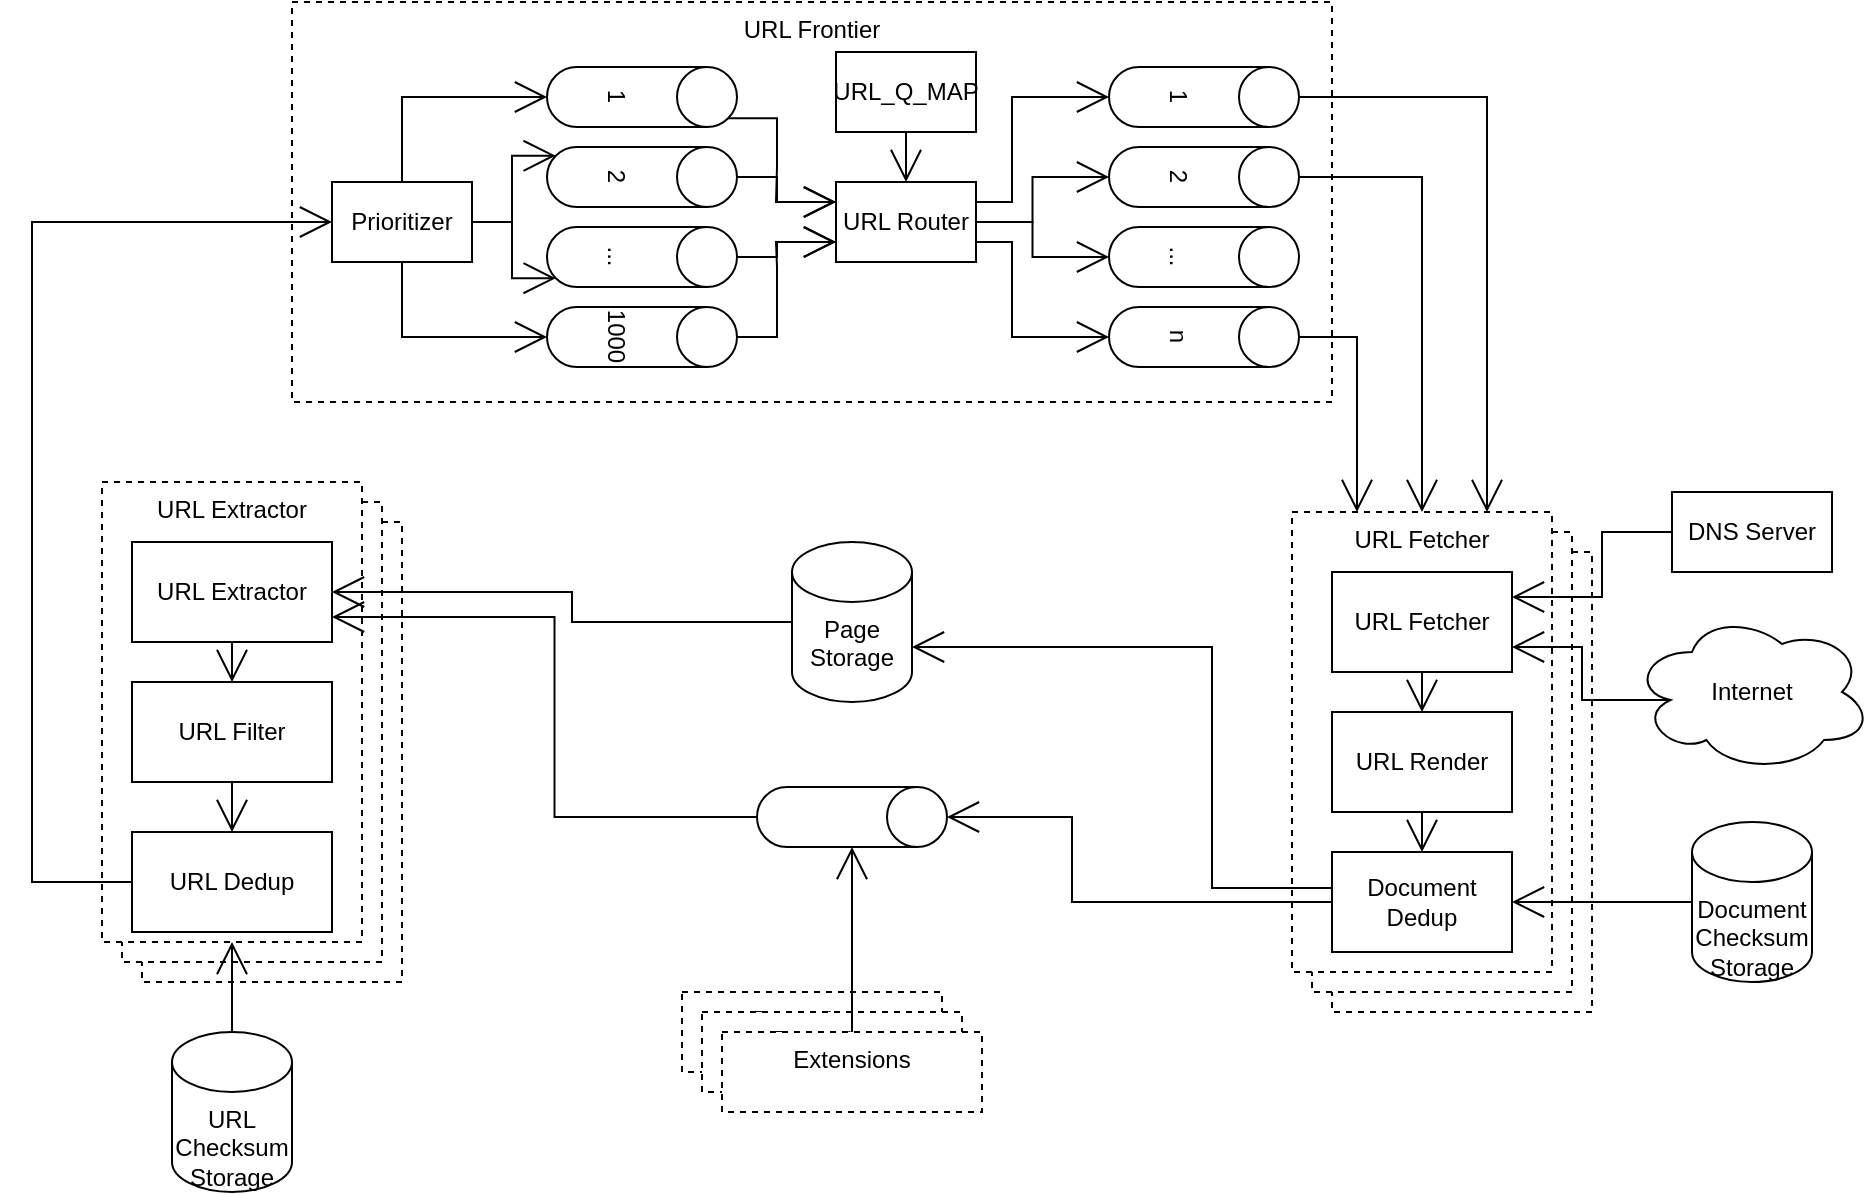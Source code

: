 <mxfile version="15.3.5" type="github">
  <diagram id="n7RNpQnU99ojLqM2rmTT" name="Page-1">
    <mxGraphModel dx="1426" dy="794" grid="1" gridSize="10" guides="1" tooltips="1" connect="1" arrows="1" fold="1" page="1" pageScale="1" pageWidth="1700" pageHeight="1100" math="0" shadow="0">
      <root>
        <mxCell id="0" />
        <mxCell id="1" parent="0" />
        <mxCell id="deRk8OlgFefZfmzjMl1k-79" value="URL Fetcher" style="rounded=0;whiteSpace=wrap;html=1;hachureGap=4;pointerEvents=0;dashed=1;horizontal=1;verticalAlign=top;" vertex="1" parent="1">
          <mxGeometry x="425" y="540" width="130" height="230" as="geometry" />
        </mxCell>
        <mxCell id="deRk8OlgFefZfmzjMl1k-78" value="URL Fetcher" style="rounded=0;whiteSpace=wrap;html=1;hachureGap=4;pointerEvents=0;dashed=1;horizontal=1;verticalAlign=top;" vertex="1" parent="1">
          <mxGeometry x="415" y="530" width="130" height="230" as="geometry" />
        </mxCell>
        <mxCell id="deRk8OlgFefZfmzjMl1k-77" value="URL Extractor" style="rounded=0;whiteSpace=wrap;html=1;hachureGap=4;pointerEvents=0;dashed=1;horizontal=1;verticalAlign=top;" vertex="1" parent="1">
          <mxGeometry x="405" y="520" width="130" height="230" as="geometry" />
        </mxCell>
        <mxCell id="deRk8OlgFefZfmzjMl1k-49" value="URL Fetcher" style="rounded=0;whiteSpace=wrap;html=1;hachureGap=4;pointerEvents=0;dashed=1;horizontal=1;verticalAlign=top;" vertex="1" parent="1">
          <mxGeometry x="1020" y="555" width="130" height="230" as="geometry" />
        </mxCell>
        <mxCell id="deRk8OlgFefZfmzjMl1k-48" value="URL Fetcher" style="rounded=0;whiteSpace=wrap;html=1;hachureGap=4;pointerEvents=0;dashed=1;horizontal=1;verticalAlign=top;" vertex="1" parent="1">
          <mxGeometry x="1010" y="545" width="130" height="230" as="geometry" />
        </mxCell>
        <mxCell id="deRk8OlgFefZfmzjMl1k-47" value="URL Fetcher" style="rounded=0;whiteSpace=wrap;html=1;hachureGap=4;pointerEvents=0;dashed=1;horizontal=1;verticalAlign=top;" vertex="1" parent="1">
          <mxGeometry x="1000" y="535" width="130" height="230" as="geometry" />
        </mxCell>
        <mxCell id="deRk8OlgFefZfmzjMl1k-44" value="URL Frontier" style="rounded=0;whiteSpace=wrap;html=1;hachureGap=4;pointerEvents=0;dashed=1;horizontal=1;verticalAlign=top;" vertex="1" parent="1">
          <mxGeometry x="500" y="280" width="520" height="200" as="geometry" />
        </mxCell>
        <mxCell id="deRk8OlgFefZfmzjMl1k-31" style="edgeStyle=orthogonalEdgeStyle;rounded=0;orthogonalLoop=1;jettySize=auto;html=1;exitX=0.5;exitY=0;exitDx=0;exitDy=0;entryX=0.5;entryY=1;entryDx=0;entryDy=0;entryPerimeter=0;endArrow=open;startSize=14;endSize=14;sourcePerimeterSpacing=8;targetPerimeterSpacing=8;" edge="1" parent="1" source="deRk8OlgFefZfmzjMl1k-18" target="deRk8OlgFefZfmzjMl1k-19">
          <mxGeometry relative="1" as="geometry" />
        </mxCell>
        <mxCell id="deRk8OlgFefZfmzjMl1k-33" style="edgeStyle=orthogonalEdgeStyle;rounded=0;orthogonalLoop=1;jettySize=auto;html=1;exitX=1;exitY=0.5;exitDx=0;exitDy=0;entryX=0.145;entryY=1;entryDx=0;entryDy=-4.35;entryPerimeter=0;endArrow=open;startSize=14;endSize=14;sourcePerimeterSpacing=8;targetPerimeterSpacing=8;" edge="1" parent="1" source="deRk8OlgFefZfmzjMl1k-18" target="deRk8OlgFefZfmzjMl1k-20">
          <mxGeometry relative="1" as="geometry" />
        </mxCell>
        <mxCell id="deRk8OlgFefZfmzjMl1k-34" style="edgeStyle=orthogonalEdgeStyle;rounded=0;orthogonalLoop=1;jettySize=auto;html=1;exitX=1;exitY=0.5;exitDx=0;exitDy=0;entryX=0.855;entryY=1;entryDx=0;entryDy=-4.35;entryPerimeter=0;endArrow=open;startSize=14;endSize=14;sourcePerimeterSpacing=8;targetPerimeterSpacing=8;" edge="1" parent="1" source="deRk8OlgFefZfmzjMl1k-18" target="deRk8OlgFefZfmzjMl1k-21">
          <mxGeometry relative="1" as="geometry" />
        </mxCell>
        <mxCell id="deRk8OlgFefZfmzjMl1k-35" style="edgeStyle=orthogonalEdgeStyle;rounded=0;orthogonalLoop=1;jettySize=auto;html=1;exitX=0.5;exitY=1;exitDx=0;exitDy=0;entryX=0.5;entryY=1;entryDx=0;entryDy=0;entryPerimeter=0;endArrow=open;startSize=14;endSize=14;sourcePerimeterSpacing=8;targetPerimeterSpacing=8;" edge="1" parent="1" source="deRk8OlgFefZfmzjMl1k-18" target="deRk8OlgFefZfmzjMl1k-22">
          <mxGeometry relative="1" as="geometry" />
        </mxCell>
        <mxCell id="deRk8OlgFefZfmzjMl1k-18" value="Prioritizer" style="rounded=0;whiteSpace=wrap;html=1;hachureGap=4;pointerEvents=0;" vertex="1" parent="1">
          <mxGeometry x="520" y="370" width="70" height="40" as="geometry" />
        </mxCell>
        <mxCell id="deRk8OlgFefZfmzjMl1k-36" style="edgeStyle=orthogonalEdgeStyle;rounded=0;orthogonalLoop=1;jettySize=auto;html=1;exitX=0.855;exitY=0;exitDx=0;exitDy=4.35;exitPerimeter=0;entryX=0;entryY=0.25;entryDx=0;entryDy=0;endArrow=open;startSize=14;endSize=14;sourcePerimeterSpacing=8;targetPerimeterSpacing=8;" edge="1" parent="1" source="deRk8OlgFefZfmzjMl1k-19" target="deRk8OlgFefZfmzjMl1k-23">
          <mxGeometry relative="1" as="geometry" />
        </mxCell>
        <mxCell id="deRk8OlgFefZfmzjMl1k-19" value="1" style="shape=cylinder3;whiteSpace=wrap;html=1;boundedLbl=1;backgroundOutline=1;size=15;hachureGap=4;pointerEvents=0;rotation=90;" vertex="1" parent="1">
          <mxGeometry x="660" y="280" width="30" height="95" as="geometry" />
        </mxCell>
        <mxCell id="deRk8OlgFefZfmzjMl1k-37" style="edgeStyle=orthogonalEdgeStyle;rounded=0;orthogonalLoop=1;jettySize=auto;html=1;exitX=0.5;exitY=0;exitDx=0;exitDy=0;exitPerimeter=0;entryX=0;entryY=0.25;entryDx=0;entryDy=0;endArrow=open;startSize=14;endSize=14;sourcePerimeterSpacing=8;targetPerimeterSpacing=8;" edge="1" parent="1" source="deRk8OlgFefZfmzjMl1k-20" target="deRk8OlgFefZfmzjMl1k-23">
          <mxGeometry relative="1" as="geometry" />
        </mxCell>
        <mxCell id="deRk8OlgFefZfmzjMl1k-20" value="2" style="shape=cylinder3;whiteSpace=wrap;html=1;boundedLbl=1;backgroundOutline=1;size=15;hachureGap=4;pointerEvents=0;rotation=90;" vertex="1" parent="1">
          <mxGeometry x="660" y="320" width="30" height="95" as="geometry" />
        </mxCell>
        <mxCell id="deRk8OlgFefZfmzjMl1k-38" style="edgeStyle=orthogonalEdgeStyle;rounded=0;orthogonalLoop=1;jettySize=auto;html=1;exitX=0.5;exitY=0;exitDx=0;exitDy=0;exitPerimeter=0;entryX=0;entryY=0.75;entryDx=0;entryDy=0;endArrow=open;startSize=14;endSize=14;sourcePerimeterSpacing=8;targetPerimeterSpacing=8;" edge="1" parent="1" source="deRk8OlgFefZfmzjMl1k-21" target="deRk8OlgFefZfmzjMl1k-23">
          <mxGeometry relative="1" as="geometry" />
        </mxCell>
        <mxCell id="deRk8OlgFefZfmzjMl1k-21" value="..." style="shape=cylinder3;whiteSpace=wrap;html=1;boundedLbl=1;backgroundOutline=1;size=15;hachureGap=4;pointerEvents=0;rotation=90;" vertex="1" parent="1">
          <mxGeometry x="660" y="360" width="30" height="95" as="geometry" />
        </mxCell>
        <mxCell id="deRk8OlgFefZfmzjMl1k-39" style="edgeStyle=orthogonalEdgeStyle;rounded=0;orthogonalLoop=1;jettySize=auto;html=1;exitX=0.5;exitY=0;exitDx=0;exitDy=0;exitPerimeter=0;entryX=0;entryY=0.75;entryDx=0;entryDy=0;endArrow=open;startSize=14;endSize=14;sourcePerimeterSpacing=8;targetPerimeterSpacing=8;" edge="1" parent="1" source="deRk8OlgFefZfmzjMl1k-22" target="deRk8OlgFefZfmzjMl1k-23">
          <mxGeometry relative="1" as="geometry" />
        </mxCell>
        <mxCell id="deRk8OlgFefZfmzjMl1k-22" value="1000" style="shape=cylinder3;whiteSpace=wrap;html=1;boundedLbl=1;backgroundOutline=1;size=15;hachureGap=4;pointerEvents=0;rotation=90;" vertex="1" parent="1">
          <mxGeometry x="660" y="400" width="30" height="95" as="geometry" />
        </mxCell>
        <mxCell id="deRk8OlgFefZfmzjMl1k-40" style="edgeStyle=orthogonalEdgeStyle;rounded=0;orthogonalLoop=1;jettySize=auto;html=1;exitX=1;exitY=0.25;exitDx=0;exitDy=0;entryX=0.5;entryY=1;entryDx=0;entryDy=0;entryPerimeter=0;endArrow=open;startSize=14;endSize=14;sourcePerimeterSpacing=8;targetPerimeterSpacing=8;" edge="1" parent="1" source="deRk8OlgFefZfmzjMl1k-23" target="deRk8OlgFefZfmzjMl1k-24">
          <mxGeometry relative="1" as="geometry">
            <Array as="points">
              <mxPoint x="860" y="380" />
              <mxPoint x="860" y="328" />
            </Array>
          </mxGeometry>
        </mxCell>
        <mxCell id="deRk8OlgFefZfmzjMl1k-41" style="edgeStyle=orthogonalEdgeStyle;rounded=0;orthogonalLoop=1;jettySize=auto;html=1;exitX=1;exitY=0.75;exitDx=0;exitDy=0;entryX=0.5;entryY=1;entryDx=0;entryDy=0;entryPerimeter=0;endArrow=open;startSize=14;endSize=14;sourcePerimeterSpacing=8;targetPerimeterSpacing=8;" edge="1" parent="1" source="deRk8OlgFefZfmzjMl1k-23" target="deRk8OlgFefZfmzjMl1k-27">
          <mxGeometry relative="1" as="geometry">
            <Array as="points">
              <mxPoint x="860" y="400" />
              <mxPoint x="860" y="448" />
            </Array>
          </mxGeometry>
        </mxCell>
        <mxCell id="deRk8OlgFefZfmzjMl1k-42" style="edgeStyle=orthogonalEdgeStyle;rounded=0;orthogonalLoop=1;jettySize=auto;html=1;exitX=1;exitY=0.5;exitDx=0;exitDy=0;endArrow=open;startSize=14;endSize=14;sourcePerimeterSpacing=8;targetPerimeterSpacing=8;entryX=0.5;entryY=1;entryDx=0;entryDy=0;entryPerimeter=0;" edge="1" parent="1" source="deRk8OlgFefZfmzjMl1k-23" target="deRk8OlgFefZfmzjMl1k-25">
          <mxGeometry relative="1" as="geometry">
            <mxPoint x="890" y="370" as="targetPoint" />
          </mxGeometry>
        </mxCell>
        <mxCell id="deRk8OlgFefZfmzjMl1k-43" style="edgeStyle=orthogonalEdgeStyle;rounded=0;orthogonalLoop=1;jettySize=auto;html=1;exitX=1;exitY=0.5;exitDx=0;exitDy=0;entryX=0.5;entryY=1;entryDx=0;entryDy=0;entryPerimeter=0;endArrow=open;startSize=14;endSize=14;sourcePerimeterSpacing=8;targetPerimeterSpacing=8;" edge="1" parent="1" source="deRk8OlgFefZfmzjMl1k-23" target="deRk8OlgFefZfmzjMl1k-26">
          <mxGeometry relative="1" as="geometry" />
        </mxCell>
        <mxCell id="deRk8OlgFefZfmzjMl1k-23" value="URL Router" style="rounded=0;whiteSpace=wrap;html=1;hachureGap=4;pointerEvents=0;" vertex="1" parent="1">
          <mxGeometry x="772" y="370" width="70" height="40" as="geometry" />
        </mxCell>
        <mxCell id="deRk8OlgFefZfmzjMl1k-52" style="edgeStyle=orthogonalEdgeStyle;rounded=0;orthogonalLoop=1;jettySize=auto;html=1;exitX=0.5;exitY=0;exitDx=0;exitDy=0;exitPerimeter=0;entryX=0.75;entryY=0;entryDx=0;entryDy=0;endArrow=open;startSize=14;endSize=14;sourcePerimeterSpacing=8;targetPerimeterSpacing=8;" edge="1" parent="1" source="deRk8OlgFefZfmzjMl1k-24" target="deRk8OlgFefZfmzjMl1k-47">
          <mxGeometry relative="1" as="geometry" />
        </mxCell>
        <mxCell id="deRk8OlgFefZfmzjMl1k-24" value="1" style="shape=cylinder3;whiteSpace=wrap;html=1;boundedLbl=1;backgroundOutline=1;size=15;hachureGap=4;pointerEvents=0;rotation=90;" vertex="1" parent="1">
          <mxGeometry x="941" y="280" width="30" height="95" as="geometry" />
        </mxCell>
        <mxCell id="deRk8OlgFefZfmzjMl1k-51" style="edgeStyle=orthogonalEdgeStyle;rounded=0;orthogonalLoop=1;jettySize=auto;html=1;exitX=0.5;exitY=0;exitDx=0;exitDy=0;exitPerimeter=0;entryX=0.5;entryY=0;entryDx=0;entryDy=0;endArrow=open;startSize=14;endSize=14;sourcePerimeterSpacing=8;targetPerimeterSpacing=8;" edge="1" parent="1" source="deRk8OlgFefZfmzjMl1k-25" target="deRk8OlgFefZfmzjMl1k-47">
          <mxGeometry relative="1" as="geometry" />
        </mxCell>
        <mxCell id="deRk8OlgFefZfmzjMl1k-25" value="2" style="shape=cylinder3;whiteSpace=wrap;html=1;boundedLbl=1;backgroundOutline=1;size=15;hachureGap=4;pointerEvents=0;rotation=90;" vertex="1" parent="1">
          <mxGeometry x="941" y="320" width="30" height="95" as="geometry" />
        </mxCell>
        <mxCell id="deRk8OlgFefZfmzjMl1k-26" value="..." style="shape=cylinder3;whiteSpace=wrap;html=1;boundedLbl=1;backgroundOutline=1;size=15;hachureGap=4;pointerEvents=0;rotation=90;" vertex="1" parent="1">
          <mxGeometry x="941" y="360" width="30" height="95" as="geometry" />
        </mxCell>
        <mxCell id="deRk8OlgFefZfmzjMl1k-50" style="edgeStyle=orthogonalEdgeStyle;rounded=0;orthogonalLoop=1;jettySize=auto;html=1;exitX=0.5;exitY=0;exitDx=0;exitDy=0;exitPerimeter=0;entryX=0.25;entryY=0;entryDx=0;entryDy=0;endArrow=open;startSize=14;endSize=14;sourcePerimeterSpacing=8;targetPerimeterSpacing=8;" edge="1" parent="1" source="deRk8OlgFefZfmzjMl1k-27" target="deRk8OlgFefZfmzjMl1k-47">
          <mxGeometry relative="1" as="geometry" />
        </mxCell>
        <mxCell id="deRk8OlgFefZfmzjMl1k-27" value="n" style="shape=cylinder3;whiteSpace=wrap;html=1;boundedLbl=1;backgroundOutline=1;size=15;hachureGap=4;pointerEvents=0;rotation=90;" vertex="1" parent="1">
          <mxGeometry x="941" y="400" width="30" height="95" as="geometry" />
        </mxCell>
        <mxCell id="deRk8OlgFefZfmzjMl1k-30" style="edgeStyle=orthogonalEdgeStyle;rounded=0;orthogonalLoop=1;jettySize=auto;html=1;exitX=0.5;exitY=1;exitDx=0;exitDy=0;entryX=0.5;entryY=0;entryDx=0;entryDy=0;endArrow=open;startSize=14;endSize=14;sourcePerimeterSpacing=8;targetPerimeterSpacing=8;" edge="1" parent="1" source="deRk8OlgFefZfmzjMl1k-29" target="deRk8OlgFefZfmzjMl1k-23">
          <mxGeometry relative="1" as="geometry" />
        </mxCell>
        <mxCell id="deRk8OlgFefZfmzjMl1k-29" value="URL_Q_MAP" style="rounded=0;whiteSpace=wrap;html=1;hachureGap=4;pointerEvents=0;" vertex="1" parent="1">
          <mxGeometry x="772" y="305" width="70" height="40" as="geometry" />
        </mxCell>
        <mxCell id="deRk8OlgFefZfmzjMl1k-58" style="edgeStyle=orthogonalEdgeStyle;rounded=0;orthogonalLoop=1;jettySize=auto;html=1;exitX=0.5;exitY=1;exitDx=0;exitDy=0;entryX=0.5;entryY=0;entryDx=0;entryDy=0;endArrow=open;startSize=14;endSize=14;sourcePerimeterSpacing=8;targetPerimeterSpacing=8;" edge="1" parent="1" source="deRk8OlgFefZfmzjMl1k-45" target="deRk8OlgFefZfmzjMl1k-46">
          <mxGeometry relative="1" as="geometry" />
        </mxCell>
        <mxCell id="deRk8OlgFefZfmzjMl1k-45" value="URL Fetcher" style="rounded=0;whiteSpace=wrap;html=1;hachureGap=4;pointerEvents=0;" vertex="1" parent="1">
          <mxGeometry x="1020" y="565" width="90" height="50" as="geometry" />
        </mxCell>
        <mxCell id="deRk8OlgFefZfmzjMl1k-59" style="edgeStyle=orthogonalEdgeStyle;rounded=0;orthogonalLoop=1;jettySize=auto;html=1;exitX=0.5;exitY=1;exitDx=0;exitDy=0;entryX=0.5;entryY=0;entryDx=0;entryDy=0;endArrow=open;startSize=14;endSize=14;sourcePerimeterSpacing=8;targetPerimeterSpacing=8;" edge="1" parent="1" source="deRk8OlgFefZfmzjMl1k-46" target="deRk8OlgFefZfmzjMl1k-54">
          <mxGeometry relative="1" as="geometry" />
        </mxCell>
        <mxCell id="deRk8OlgFefZfmzjMl1k-65" style="edgeStyle=orthogonalEdgeStyle;rounded=0;orthogonalLoop=1;jettySize=auto;html=1;exitX=0;exitY=0.25;exitDx=0;exitDy=0;entryX=1;entryY=0;entryDx=0;entryDy=52.5;entryPerimeter=0;endArrow=open;startSize=14;endSize=14;sourcePerimeterSpacing=8;targetPerimeterSpacing=8;" edge="1" parent="1" source="deRk8OlgFefZfmzjMl1k-54" target="deRk8OlgFefZfmzjMl1k-63">
          <mxGeometry relative="1" as="geometry">
            <Array as="points">
              <mxPoint x="1020" y="723" />
              <mxPoint x="960" y="723" />
              <mxPoint x="960" y="603" />
            </Array>
          </mxGeometry>
        </mxCell>
        <mxCell id="deRk8OlgFefZfmzjMl1k-46" value="URL Render" style="rounded=0;whiteSpace=wrap;html=1;hachureGap=4;pointerEvents=0;" vertex="1" parent="1">
          <mxGeometry x="1020" y="635" width="90" height="50" as="geometry" />
        </mxCell>
        <mxCell id="deRk8OlgFefZfmzjMl1k-82" style="edgeStyle=orthogonalEdgeStyle;rounded=0;orthogonalLoop=1;jettySize=auto;html=1;exitX=0.5;exitY=1;exitDx=0;exitDy=0;exitPerimeter=0;entryX=1;entryY=0.75;entryDx=0;entryDy=0;endArrow=open;startSize=14;endSize=14;sourcePerimeterSpacing=8;targetPerimeterSpacing=8;" edge="1" parent="1" source="deRk8OlgFefZfmzjMl1k-53" target="deRk8OlgFefZfmzjMl1k-66">
          <mxGeometry relative="1" as="geometry" />
        </mxCell>
        <mxCell id="deRk8OlgFefZfmzjMl1k-53" value="" style="shape=cylinder3;whiteSpace=wrap;html=1;boundedLbl=1;backgroundOutline=1;size=15;hachureGap=4;pointerEvents=0;rotation=90;" vertex="1" parent="1">
          <mxGeometry x="765" y="640" width="30" height="95" as="geometry" />
        </mxCell>
        <mxCell id="deRk8OlgFefZfmzjMl1k-62" style="edgeStyle=orthogonalEdgeStyle;rounded=0;orthogonalLoop=1;jettySize=auto;html=1;exitX=0;exitY=0.5;exitDx=0;exitDy=0;entryX=0.5;entryY=0;entryDx=0;entryDy=0;entryPerimeter=0;endArrow=open;startSize=14;endSize=14;sourcePerimeterSpacing=8;targetPerimeterSpacing=8;" edge="1" parent="1" source="deRk8OlgFefZfmzjMl1k-54" target="deRk8OlgFefZfmzjMl1k-53">
          <mxGeometry relative="1" as="geometry">
            <Array as="points">
              <mxPoint x="890" y="730" />
              <mxPoint x="890" y="688" />
            </Array>
          </mxGeometry>
        </mxCell>
        <mxCell id="deRk8OlgFefZfmzjMl1k-54" value="Document&lt;br&gt;Dedup" style="rounded=0;whiteSpace=wrap;html=1;hachureGap=4;pointerEvents=0;" vertex="1" parent="1">
          <mxGeometry x="1020" y="705" width="90" height="50" as="geometry" />
        </mxCell>
        <mxCell id="deRk8OlgFefZfmzjMl1k-57" style="edgeStyle=orthogonalEdgeStyle;rounded=0;orthogonalLoop=1;jettySize=auto;html=1;exitX=0;exitY=0.5;exitDx=0;exitDy=0;exitPerimeter=0;entryX=1;entryY=0.5;entryDx=0;entryDy=0;endArrow=open;startSize=14;endSize=14;sourcePerimeterSpacing=8;targetPerimeterSpacing=8;" edge="1" parent="1" source="deRk8OlgFefZfmzjMl1k-55" target="deRk8OlgFefZfmzjMl1k-54">
          <mxGeometry relative="1" as="geometry" />
        </mxCell>
        <mxCell id="deRk8OlgFefZfmzjMl1k-55" value="Document&lt;br&gt;Checksum Storage" style="shape=cylinder3;whiteSpace=wrap;html=1;boundedLbl=1;backgroundOutline=1;size=15;hachureGap=4;pointerEvents=0;verticalAlign=top;" vertex="1" parent="1">
          <mxGeometry x="1200" y="690" width="60" height="80" as="geometry" />
        </mxCell>
        <mxCell id="deRk8OlgFefZfmzjMl1k-81" style="edgeStyle=orthogonalEdgeStyle;rounded=0;orthogonalLoop=1;jettySize=auto;html=1;exitX=0;exitY=0.5;exitDx=0;exitDy=0;exitPerimeter=0;entryX=1;entryY=0.5;entryDx=0;entryDy=0;endArrow=open;startSize=14;endSize=14;sourcePerimeterSpacing=8;targetPerimeterSpacing=8;" edge="1" parent="1" source="deRk8OlgFefZfmzjMl1k-63" target="deRk8OlgFefZfmzjMl1k-66">
          <mxGeometry relative="1" as="geometry" />
        </mxCell>
        <mxCell id="deRk8OlgFefZfmzjMl1k-63" value="Page&lt;br&gt;Storage" style="shape=cylinder3;whiteSpace=wrap;html=1;boundedLbl=1;backgroundOutline=1;size=15;hachureGap=4;pointerEvents=0;verticalAlign=top;" vertex="1" parent="1">
          <mxGeometry x="750" y="550" width="60" height="80" as="geometry" />
        </mxCell>
        <mxCell id="deRk8OlgFefZfmzjMl1k-69" style="edgeStyle=orthogonalEdgeStyle;rounded=0;orthogonalLoop=1;jettySize=auto;html=1;exitX=0.5;exitY=1;exitDx=0;exitDy=0;entryX=0.5;entryY=0;entryDx=0;entryDy=0;endArrow=open;startSize=14;endSize=14;sourcePerimeterSpacing=8;targetPerimeterSpacing=8;" edge="1" parent="1" source="deRk8OlgFefZfmzjMl1k-66" target="deRk8OlgFefZfmzjMl1k-67">
          <mxGeometry relative="1" as="geometry" />
        </mxCell>
        <mxCell id="deRk8OlgFefZfmzjMl1k-66" value="URL Extractor" style="rounded=0;whiteSpace=wrap;html=1;hachureGap=4;pointerEvents=0;verticalAlign=middle;" vertex="1" parent="1">
          <mxGeometry x="420" y="550" width="100" height="50" as="geometry" />
        </mxCell>
        <mxCell id="deRk8OlgFefZfmzjMl1k-70" style="edgeStyle=orthogonalEdgeStyle;rounded=0;orthogonalLoop=1;jettySize=auto;html=1;exitX=0.5;exitY=1;exitDx=0;exitDy=0;entryX=0.5;entryY=0;entryDx=0;entryDy=0;endArrow=open;startSize=14;endSize=14;sourcePerimeterSpacing=8;targetPerimeterSpacing=8;" edge="1" parent="1" source="deRk8OlgFefZfmzjMl1k-67" target="deRk8OlgFefZfmzjMl1k-68">
          <mxGeometry relative="1" as="geometry" />
        </mxCell>
        <mxCell id="deRk8OlgFefZfmzjMl1k-67" value="URL Filter" style="rounded=0;whiteSpace=wrap;html=1;hachureGap=4;pointerEvents=0;verticalAlign=middle;" vertex="1" parent="1">
          <mxGeometry x="420" y="620" width="100" height="50" as="geometry" />
        </mxCell>
        <mxCell id="deRk8OlgFefZfmzjMl1k-80" style="edgeStyle=orthogonalEdgeStyle;rounded=0;orthogonalLoop=1;jettySize=auto;html=1;exitX=0;exitY=0.5;exitDx=0;exitDy=0;entryX=0;entryY=0.5;entryDx=0;entryDy=0;endArrow=open;startSize=14;endSize=14;sourcePerimeterSpacing=8;targetPerimeterSpacing=8;" edge="1" parent="1" source="deRk8OlgFefZfmzjMl1k-68" target="deRk8OlgFefZfmzjMl1k-18">
          <mxGeometry relative="1" as="geometry">
            <Array as="points">
              <mxPoint x="370" y="720" />
              <mxPoint x="370" y="390" />
            </Array>
          </mxGeometry>
        </mxCell>
        <mxCell id="deRk8OlgFefZfmzjMl1k-68" value="URL Dedup" style="rounded=0;whiteSpace=wrap;html=1;hachureGap=4;pointerEvents=0;verticalAlign=middle;" vertex="1" parent="1">
          <mxGeometry x="420" y="695" width="100" height="50" as="geometry" />
        </mxCell>
        <mxCell id="deRk8OlgFefZfmzjMl1k-73" style="edgeStyle=orthogonalEdgeStyle;rounded=0;orthogonalLoop=1;jettySize=auto;html=1;exitX=0.16;exitY=0.55;exitDx=0;exitDy=0;exitPerimeter=0;entryX=1;entryY=0.75;entryDx=0;entryDy=0;endArrow=open;startSize=14;endSize=14;sourcePerimeterSpacing=8;targetPerimeterSpacing=8;" edge="1" parent="1" source="deRk8OlgFefZfmzjMl1k-71" target="deRk8OlgFefZfmzjMl1k-45">
          <mxGeometry relative="1" as="geometry" />
        </mxCell>
        <mxCell id="deRk8OlgFefZfmzjMl1k-71" value="Internet" style="ellipse;shape=cloud;whiteSpace=wrap;html=1;hachureGap=4;pointerEvents=0;verticalAlign=middle;" vertex="1" parent="1">
          <mxGeometry x="1170" y="585" width="120" height="80" as="geometry" />
        </mxCell>
        <mxCell id="deRk8OlgFefZfmzjMl1k-76" style="edgeStyle=orthogonalEdgeStyle;rounded=0;orthogonalLoop=1;jettySize=auto;html=1;exitX=0;exitY=0.5;exitDx=0;exitDy=0;entryX=1;entryY=0.25;entryDx=0;entryDy=0;endArrow=open;startSize=14;endSize=14;sourcePerimeterSpacing=8;targetPerimeterSpacing=8;" edge="1" parent="1" source="deRk8OlgFefZfmzjMl1k-72" target="deRk8OlgFefZfmzjMl1k-45">
          <mxGeometry relative="1" as="geometry" />
        </mxCell>
        <mxCell id="deRk8OlgFefZfmzjMl1k-72" value="DNS Server" style="rounded=0;whiteSpace=wrap;html=1;hachureGap=4;pointerEvents=0;verticalAlign=middle;" vertex="1" parent="1">
          <mxGeometry x="1190" y="525" width="80" height="40" as="geometry" />
        </mxCell>
        <mxCell id="deRk8OlgFefZfmzjMl1k-84" style="edgeStyle=orthogonalEdgeStyle;rounded=0;orthogonalLoop=1;jettySize=auto;html=1;exitX=0.5;exitY=0;exitDx=0;exitDy=0;exitPerimeter=0;entryX=0.5;entryY=1;entryDx=0;entryDy=0;endArrow=open;startSize=14;endSize=14;sourcePerimeterSpacing=8;targetPerimeterSpacing=8;" edge="1" parent="1" source="deRk8OlgFefZfmzjMl1k-83" target="deRk8OlgFefZfmzjMl1k-77">
          <mxGeometry relative="1" as="geometry" />
        </mxCell>
        <mxCell id="deRk8OlgFefZfmzjMl1k-83" value="URL&lt;br&gt;Checksum Storage" style="shape=cylinder3;whiteSpace=wrap;html=1;boundedLbl=1;backgroundOutline=1;size=15;hachureGap=4;pointerEvents=0;verticalAlign=top;" vertex="1" parent="1">
          <mxGeometry x="440" y="795" width="60" height="80" as="geometry" />
        </mxCell>
        <mxCell id="deRk8OlgFefZfmzjMl1k-85" value="Extensions" style="rounded=0;whiteSpace=wrap;html=1;hachureGap=4;pointerEvents=0;dashed=1;horizontal=1;verticalAlign=top;" vertex="1" parent="1">
          <mxGeometry x="695" y="775" width="130" height="40" as="geometry" />
        </mxCell>
        <mxCell id="deRk8OlgFefZfmzjMl1k-86" value="Extensions" style="rounded=0;whiteSpace=wrap;html=1;hachureGap=4;pointerEvents=0;dashed=1;horizontal=1;verticalAlign=top;" vertex="1" parent="1">
          <mxGeometry x="705" y="785" width="130" height="40" as="geometry" />
        </mxCell>
        <mxCell id="deRk8OlgFefZfmzjMl1k-89" style="edgeStyle=orthogonalEdgeStyle;rounded=0;orthogonalLoop=1;jettySize=auto;html=1;exitX=0.5;exitY=0;exitDx=0;exitDy=0;entryX=1;entryY=0.5;entryDx=0;entryDy=0;entryPerimeter=0;endArrow=open;startSize=14;endSize=14;sourcePerimeterSpacing=8;targetPerimeterSpacing=8;" edge="1" parent="1" source="deRk8OlgFefZfmzjMl1k-87" target="deRk8OlgFefZfmzjMl1k-53">
          <mxGeometry relative="1" as="geometry" />
        </mxCell>
        <mxCell id="deRk8OlgFefZfmzjMl1k-87" value="Extensions" style="rounded=0;whiteSpace=wrap;html=1;hachureGap=4;pointerEvents=0;dashed=1;horizontal=1;verticalAlign=top;" vertex="1" parent="1">
          <mxGeometry x="715" y="795" width="130" height="40" as="geometry" />
        </mxCell>
      </root>
    </mxGraphModel>
  </diagram>
</mxfile>
